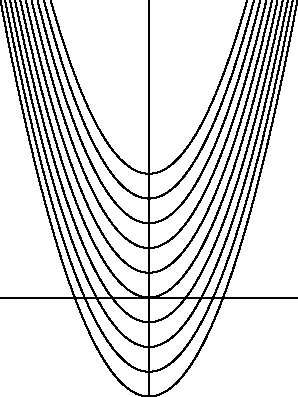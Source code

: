 size(7cm,7cm);
import contour;
import graph;

xaxis();
yaxis();

real f(real x, real y) {return 3*y-4*x^2;}

int n=10;
real[] c=new real[n];
for(int i=0; i < n; ++i) c[i]=(i-4);

draw(contour(f,(-4,-4),(4,4),c));
